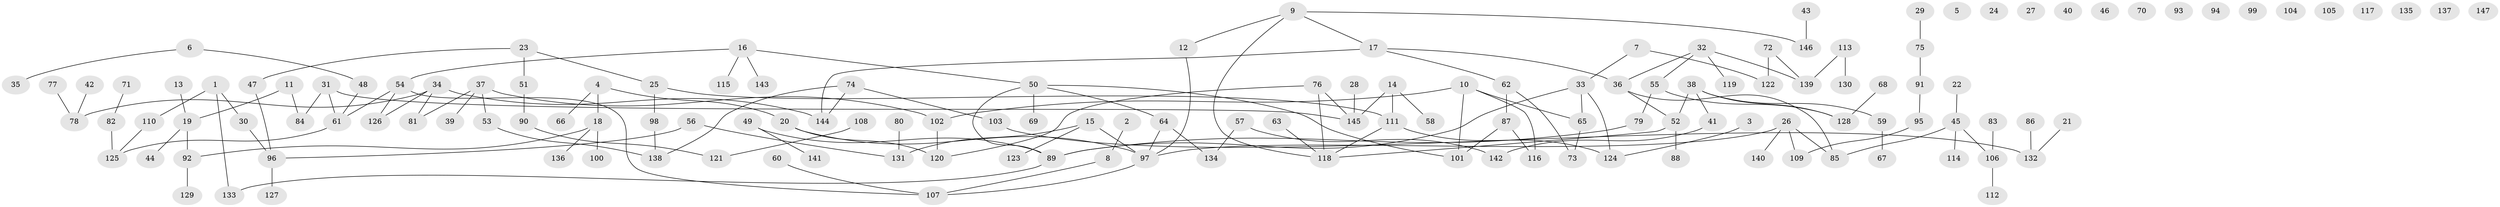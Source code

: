 // Generated by graph-tools (version 1.1) at 2025/39/03/09/25 04:39:36]
// undirected, 147 vertices, 155 edges
graph export_dot {
graph [start="1"]
  node [color=gray90,style=filled];
  1;
  2;
  3;
  4;
  5;
  6;
  7;
  8;
  9;
  10;
  11;
  12;
  13;
  14;
  15;
  16;
  17;
  18;
  19;
  20;
  21;
  22;
  23;
  24;
  25;
  26;
  27;
  28;
  29;
  30;
  31;
  32;
  33;
  34;
  35;
  36;
  37;
  38;
  39;
  40;
  41;
  42;
  43;
  44;
  45;
  46;
  47;
  48;
  49;
  50;
  51;
  52;
  53;
  54;
  55;
  56;
  57;
  58;
  59;
  60;
  61;
  62;
  63;
  64;
  65;
  66;
  67;
  68;
  69;
  70;
  71;
  72;
  73;
  74;
  75;
  76;
  77;
  78;
  79;
  80;
  81;
  82;
  83;
  84;
  85;
  86;
  87;
  88;
  89;
  90;
  91;
  92;
  93;
  94;
  95;
  96;
  97;
  98;
  99;
  100;
  101;
  102;
  103;
  104;
  105;
  106;
  107;
  108;
  109;
  110;
  111;
  112;
  113;
  114;
  115;
  116;
  117;
  118;
  119;
  120;
  121;
  122;
  123;
  124;
  125;
  126;
  127;
  128;
  129;
  130;
  131;
  132;
  133;
  134;
  135;
  136;
  137;
  138;
  139;
  140;
  141;
  142;
  143;
  144;
  145;
  146;
  147;
  1 -- 30;
  1 -- 110;
  1 -- 133;
  2 -- 8;
  3 -- 124;
  4 -- 18;
  4 -- 20;
  4 -- 66;
  6 -- 35;
  6 -- 48;
  7 -- 33;
  7 -- 122;
  8 -- 107;
  9 -- 12;
  9 -- 17;
  9 -- 118;
  9 -- 146;
  10 -- 65;
  10 -- 101;
  10 -- 102;
  10 -- 116;
  11 -- 19;
  11 -- 84;
  12 -- 97;
  13 -- 19;
  14 -- 58;
  14 -- 111;
  14 -- 145;
  15 -- 97;
  15 -- 123;
  15 -- 131;
  16 -- 50;
  16 -- 54;
  16 -- 115;
  16 -- 143;
  17 -- 36;
  17 -- 62;
  17 -- 144;
  18 -- 92;
  18 -- 100;
  18 -- 136;
  19 -- 44;
  19 -- 92;
  20 -- 97;
  20 -- 120;
  21 -- 132;
  22 -- 45;
  23 -- 25;
  23 -- 47;
  23 -- 51;
  25 -- 98;
  25 -- 111;
  26 -- 85;
  26 -- 97;
  26 -- 109;
  26 -- 140;
  28 -- 145;
  29 -- 75;
  30 -- 96;
  31 -- 61;
  31 -- 84;
  31 -- 145;
  32 -- 36;
  32 -- 55;
  32 -- 119;
  32 -- 139;
  33 -- 65;
  33 -- 89;
  33 -- 124;
  34 -- 78;
  34 -- 81;
  34 -- 126;
  34 -- 144;
  36 -- 52;
  36 -- 85;
  37 -- 39;
  37 -- 53;
  37 -- 81;
  37 -- 102;
  38 -- 41;
  38 -- 52;
  38 -- 59;
  38 -- 128;
  41 -- 142;
  42 -- 78;
  43 -- 146;
  45 -- 85;
  45 -- 106;
  45 -- 114;
  47 -- 96;
  48 -- 61;
  49 -- 89;
  49 -- 141;
  50 -- 64;
  50 -- 69;
  50 -- 89;
  50 -- 101;
  51 -- 90;
  52 -- 88;
  52 -- 118;
  53 -- 138;
  54 -- 61;
  54 -- 107;
  54 -- 126;
  55 -- 79;
  55 -- 128;
  56 -- 96;
  56 -- 131;
  57 -- 134;
  57 -- 142;
  59 -- 67;
  60 -- 107;
  61 -- 125;
  62 -- 73;
  62 -- 87;
  63 -- 118;
  64 -- 97;
  64 -- 134;
  65 -- 73;
  68 -- 128;
  71 -- 82;
  72 -- 122;
  72 -- 139;
  74 -- 103;
  74 -- 138;
  74 -- 144;
  75 -- 91;
  76 -- 118;
  76 -- 120;
  76 -- 145;
  77 -- 78;
  79 -- 89;
  80 -- 131;
  82 -- 125;
  83 -- 106;
  86 -- 132;
  87 -- 101;
  87 -- 116;
  89 -- 133;
  90 -- 121;
  91 -- 95;
  92 -- 129;
  95 -- 109;
  96 -- 127;
  97 -- 107;
  98 -- 138;
  102 -- 120;
  103 -- 132;
  106 -- 112;
  108 -- 121;
  110 -- 125;
  111 -- 118;
  111 -- 124;
  113 -- 130;
  113 -- 139;
}
